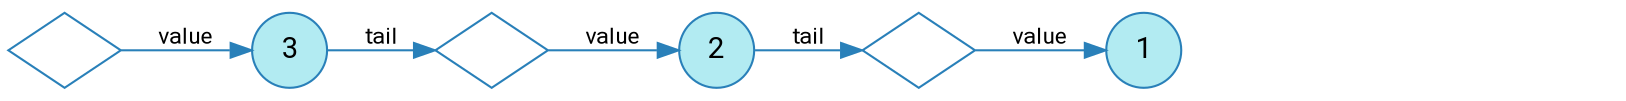 digraph {
    bgcolor=transparent
    splines=false
    rankdir=LR

    // Default theme: enabled
    node[shape="circle" style="filled" color="#2980B9" fillcolor="#b2ebf2" fontcolor="#000000" fontname="Segoe UI,Roboto,Helvetica,Arial,sans-serif"]
    edge [color="#2980B9" fontcolor="#000000" fontname="Segoe UI,Roboto,Helvetica,Arial,sans-serif" fontsize=11]

    l1[shape=diamond label="" fillcolor="#ffffff"]
    l2[shape=diamond label="" fillcolor="#ffffff"]
    l3[shape=diamond label="" fillcolor="#ffffff"]
    l4[shape=diamond label="" fillcolor="#ffffff" style=invis]
    p1[label=3]
    p2[label=2]
    p3[label=1]
    nil[shape=circle label="∅" fillcolor="#ffffff" style=invis]

    l1 -> p1[label=value]
    p1 -> l2[label=tail]
    l2 -> p2[label=value]
    p2 -> l3[label=tail]
    l3 -> p3[label=value]
    p3 -> l4[label=tail style=invis]
    l4 -> nil[label=value style=invis]
}
